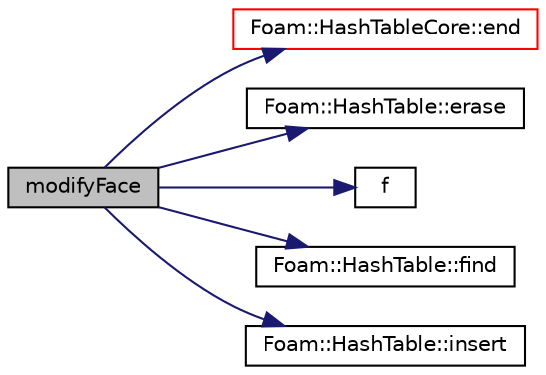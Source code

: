 digraph "modifyFace"
{
  bgcolor="transparent";
  edge [fontname="Helvetica",fontsize="10",labelfontname="Helvetica",labelfontsize="10"];
  node [fontname="Helvetica",fontsize="10",shape=record];
  rankdir="LR";
  Node2176 [label="modifyFace",height=0.2,width=0.4,color="black", fillcolor="grey75", style="filled", fontcolor="black"];
  Node2176 -> Node2177 [color="midnightblue",fontsize="10",style="solid",fontname="Helvetica"];
  Node2177 [label="Foam::HashTableCore::end",height=0.2,width=0.4,color="red",URL="$a26849.html#a540580a296c0ff351686ceb4f27b6fe6",tooltip="iteratorEnd set to beyond the end of any HashTable "];
  Node2176 -> Node2185 [color="midnightblue",fontsize="10",style="solid",fontname="Helvetica"];
  Node2185 [label="Foam::HashTable::erase",height=0.2,width=0.4,color="black",URL="$a26841.html#a12d8ea138d4886b42bc135cd082652c7",tooltip="Erase a hashedEntry specified by given iterator. "];
  Node2176 -> Node2186 [color="midnightblue",fontsize="10",style="solid",fontname="Helvetica"];
  Node2186 [label="f",height=0.2,width=0.4,color="black",URL="$a18335.html#a888be93833ac7a23170555c69c690288"];
  Node2176 -> Node2187 [color="midnightblue",fontsize="10",style="solid",fontname="Helvetica"];
  Node2187 [label="Foam::HashTable::find",height=0.2,width=0.4,color="black",URL="$a26841.html#a76b2c74ebd9f33fa9f76261b027ffc11",tooltip="Find and return an iterator set at the hashedEntry. "];
  Node2176 -> Node2188 [color="midnightblue",fontsize="10",style="solid",fontname="Helvetica"];
  Node2188 [label="Foam::HashTable::insert",height=0.2,width=0.4,color="black",URL="$a26841.html#a5eee1e0e199ad59b9cb3916cd42156e0",tooltip="Insert a new hashedEntry. "];
}
